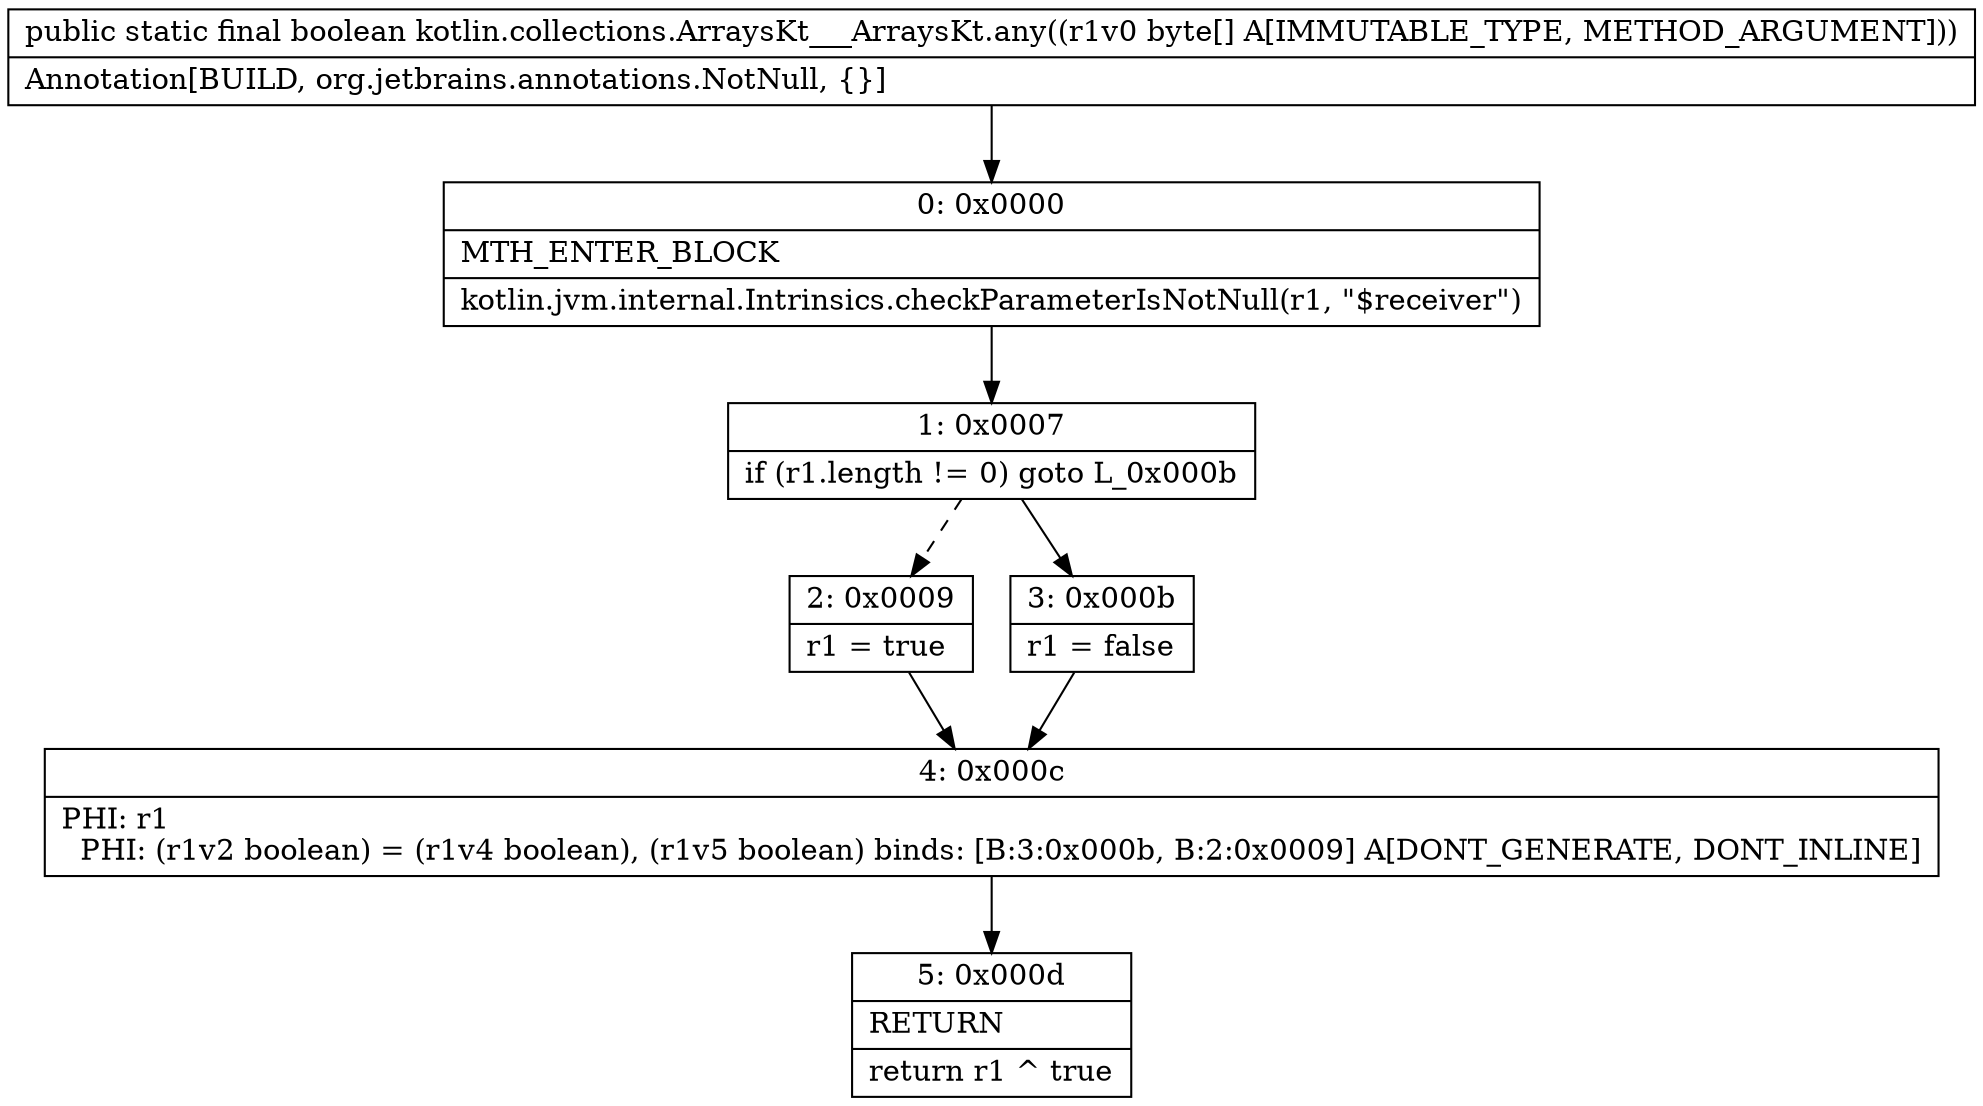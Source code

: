 digraph "CFG forkotlin.collections.ArraysKt___ArraysKt.any([B)Z" {
Node_0 [shape=record,label="{0\:\ 0x0000|MTH_ENTER_BLOCK\l|kotlin.jvm.internal.Intrinsics.checkParameterIsNotNull(r1, \"$receiver\")\l}"];
Node_1 [shape=record,label="{1\:\ 0x0007|if (r1.length != 0) goto L_0x000b\l}"];
Node_2 [shape=record,label="{2\:\ 0x0009|r1 = true\l}"];
Node_3 [shape=record,label="{3\:\ 0x000b|r1 = false\l}"];
Node_4 [shape=record,label="{4\:\ 0x000c|PHI: r1 \l  PHI: (r1v2 boolean) = (r1v4 boolean), (r1v5 boolean) binds: [B:3:0x000b, B:2:0x0009] A[DONT_GENERATE, DONT_INLINE]\l}"];
Node_5 [shape=record,label="{5\:\ 0x000d|RETURN\l|return r1 ^ true\l}"];
MethodNode[shape=record,label="{public static final boolean kotlin.collections.ArraysKt___ArraysKt.any((r1v0 byte[] A[IMMUTABLE_TYPE, METHOD_ARGUMENT]))  | Annotation[BUILD, org.jetbrains.annotations.NotNull, \{\}]\l}"];
MethodNode -> Node_0;
Node_0 -> Node_1;
Node_1 -> Node_2[style=dashed];
Node_1 -> Node_3;
Node_2 -> Node_4;
Node_3 -> Node_4;
Node_4 -> Node_5;
}


